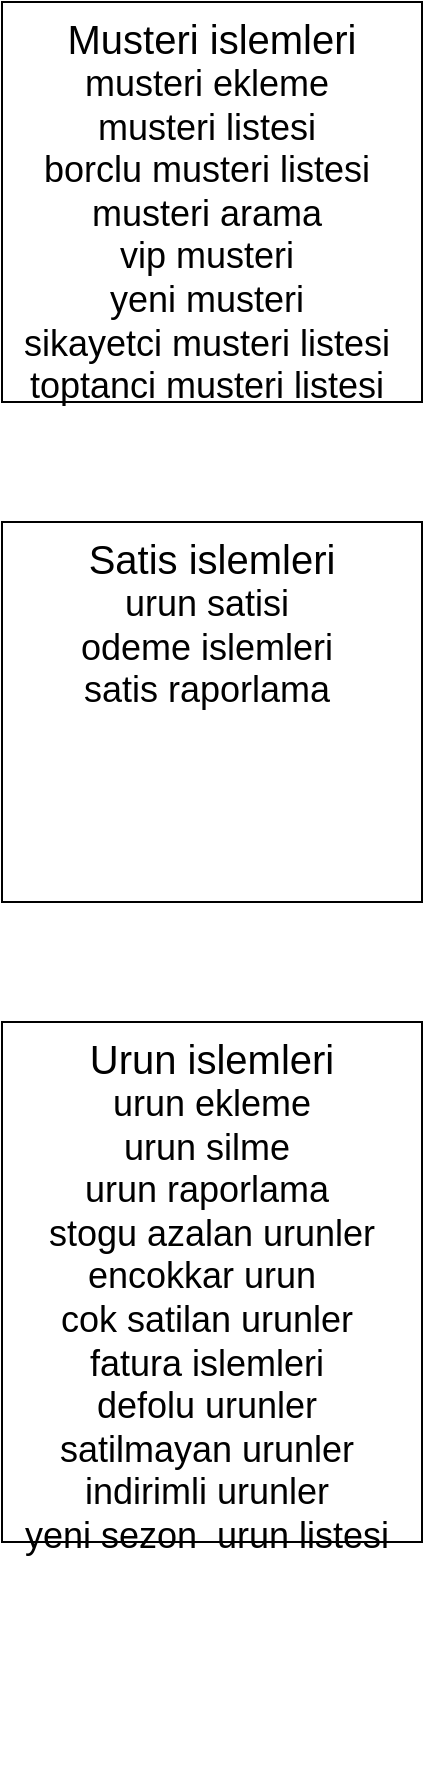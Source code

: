 <mxfile version="13.8.2" type="github">
  <diagram name="Page-1" id="efa7a0a1-bf9b-a30e-e6df-94a7791c09e9">
    <mxGraphModel dx="2170" dy="1125" grid="1" gridSize="10" guides="1" tooltips="1" connect="1" arrows="1" fold="1" page="1" pageScale="1" pageWidth="826" pageHeight="1169" background="#ffffff" math="0" shadow="0">
      <root>
        <mxCell id="0" />
        <mxCell id="1" parent="0" />
        <mxCell id="iLxB63m1k9fxOcQflQZB-114" value="&lt;font&gt;&lt;font style=&quot;font-size: 20px&quot;&gt;Musteri islemleri&lt;/font&gt;&lt;br&gt;&lt;span style=&quot;font-size: 18px&quot;&gt;musteri ekleme&amp;nbsp;&lt;/span&gt;&lt;br&gt;&lt;span style=&quot;font-size: 18px&quot;&gt;musteri listesi&amp;nbsp;&lt;/span&gt;&lt;br&gt;&lt;span style=&quot;font-size: 18px&quot;&gt;borclu musteri listesi&amp;nbsp;&lt;/span&gt;&lt;br&gt;&lt;span style=&quot;font-size: 18px&quot;&gt;musteri arama&amp;nbsp;&lt;/span&gt;&lt;br&gt;&lt;span style=&quot;font-size: 18px&quot;&gt;vip musteri&amp;nbsp;&lt;/span&gt;&lt;br&gt;&lt;span style=&quot;font-size: 18px&quot;&gt;yeni musteri&amp;nbsp;&lt;/span&gt;&lt;br&gt;&lt;span style=&quot;font-size: 18px&quot;&gt;sikayetci musteri listesi&amp;nbsp;&lt;br&gt;&lt;/span&gt;&lt;font style=&quot;font-size: 18px&quot;&gt;toptanci musteri listesi&amp;nbsp;&lt;/font&gt;&lt;br&gt;&lt;br&gt;&lt;br&gt;&lt;br&gt;&lt;/font&gt;" style="rounded=0;whiteSpace=wrap;html=1;align=center;verticalAlign=top;" parent="1" vertex="1">
          <mxGeometry x="50" y="20" width="210" height="200" as="geometry" />
        </mxCell>
        <mxCell id="QDUdRWHnAoUvlFH61NBQ-1" value="&lt;font&gt;&lt;font style=&quot;font-size: 20px&quot;&gt;Satis islemleri&lt;/font&gt;&lt;br&gt;&lt;span style=&quot;font-size: 18px&quot;&gt;urun satisi&amp;nbsp;&lt;br&gt;odeme islemleri&amp;nbsp;&lt;br&gt;satis raporlama&amp;nbsp;&lt;br&gt;&amp;nbsp;&lt;/span&gt;&lt;br&gt;&lt;br&gt;&lt;br&gt;&lt;br&gt;&lt;/font&gt;" style="rounded=0;whiteSpace=wrap;html=1;align=center;verticalAlign=top;" vertex="1" parent="1">
          <mxGeometry x="50" y="280" width="210" height="190" as="geometry" />
        </mxCell>
        <mxCell id="QDUdRWHnAoUvlFH61NBQ-2" value="&lt;font&gt;&lt;font style=&quot;font-size: 20px&quot;&gt;Urun islemleri&lt;/font&gt;&lt;br&gt;&lt;span style=&quot;font-size: 18px&quot;&gt;urun ekleme&lt;br&gt;urun silme&amp;nbsp;&lt;br&gt;urun raporlama&amp;nbsp;&lt;br&gt;stogu azalan urunler&lt;br&gt;encokkar urun&amp;nbsp;&amp;nbsp;&lt;br&gt;cok satilan urunler&amp;nbsp;&lt;br&gt;fatura islemleri&amp;nbsp;&lt;br&gt;defolu urunler&amp;nbsp;&lt;br&gt;satilmayan urunler&amp;nbsp;&lt;br&gt;indirimli urunler&amp;nbsp;&lt;br&gt;yeni sezon&amp;nbsp; urun listesi&amp;nbsp;&lt;br&gt;&lt;br&gt;&lt;br&gt;&amp;nbsp;&lt;/span&gt;&lt;br&gt;&lt;br&gt;&lt;br&gt;&lt;br&gt;&lt;/font&gt;" style="rounded=0;whiteSpace=wrap;html=1;align=center;verticalAlign=top;" vertex="1" parent="1">
          <mxGeometry x="50" y="530" width="210" height="260" as="geometry" />
        </mxCell>
      </root>
    </mxGraphModel>
  </diagram>
</mxfile>
